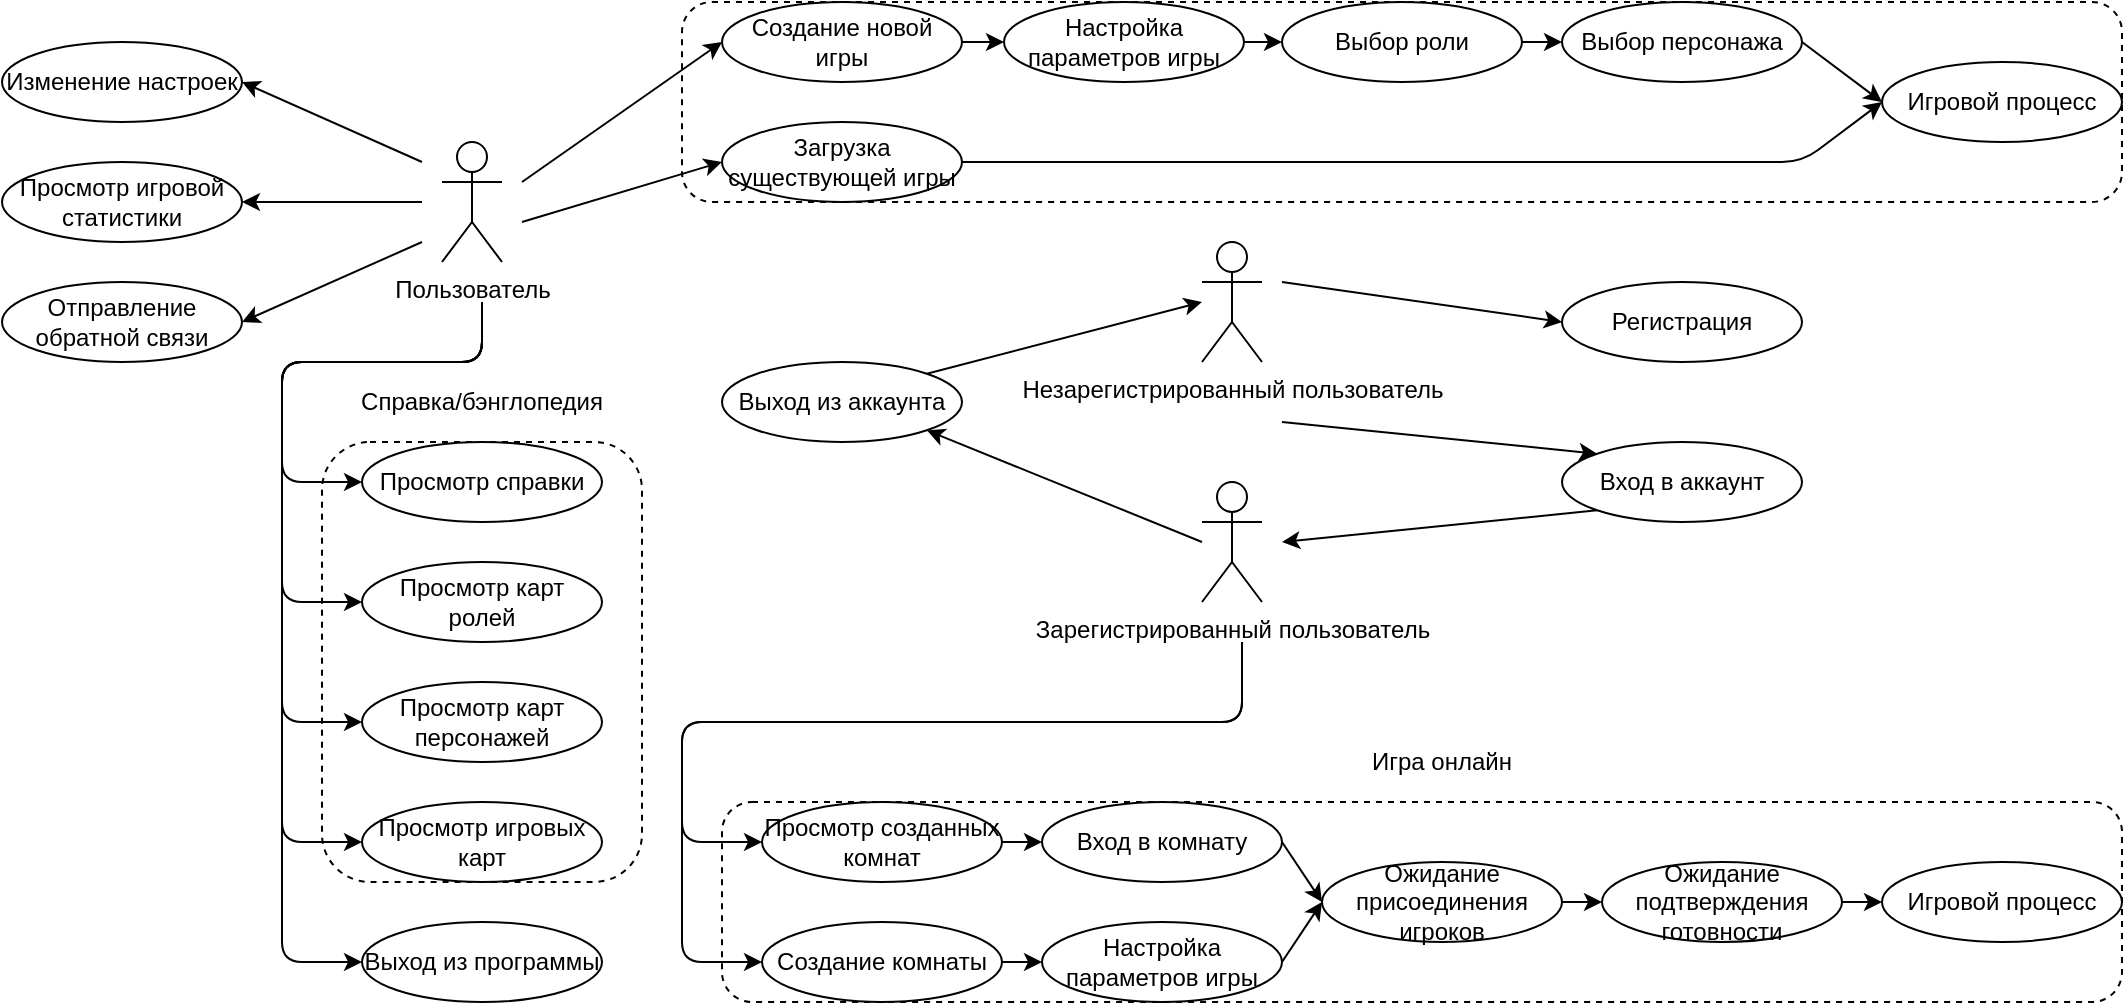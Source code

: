 <mxfile version="14.5.1" type="device"><diagram id="jfErfTB5sjZiJK_EjCtp" name="Страница 1"><mxGraphModel dx="868" dy="1679" grid="1" gridSize="10" guides="1" tooltips="1" connect="1" arrows="1" fold="1" page="1" pageScale="1" pageWidth="827" pageHeight="1169" math="0" shadow="0"><root><mxCell id="0"/><mxCell id="1" parent="0"/><mxCell id="qTFAB6fcyDRg2pmVXIwc-39" value="" style="rounded=1;whiteSpace=wrap;html=1;dashed=1;" parent="1" vertex="1"><mxGeometry x="1140" y="-20" width="720" height="100" as="geometry"/></mxCell><mxCell id="qTFAB6fcyDRg2pmVXIwc-1" value="Зарегистрированный пользователь" style="shape=umlActor;verticalLabelPosition=bottom;verticalAlign=top;html=1;outlineConnect=0;" parent="1" vertex="1"><mxGeometry x="1400" y="220" width="30" height="60" as="geometry"/></mxCell><mxCell id="qTFAB6fcyDRg2pmVXIwc-3" value="Незарегистрированный пользователь" style="shape=umlActor;verticalLabelPosition=bottom;verticalAlign=top;html=1;outlineConnect=0;" parent="1" vertex="1"><mxGeometry x="1400" y="100" width="30" height="60" as="geometry"/></mxCell><mxCell id="qTFAB6fcyDRg2pmVXIwc-4" value="Регистрация" style="ellipse;whiteSpace=wrap;html=1;" parent="1" vertex="1"><mxGeometry x="1580" y="120" width="120" height="40" as="geometry"/></mxCell><mxCell id="qTFAB6fcyDRg2pmVXIwc-6" value="" style="endArrow=classic;html=1;entryX=0;entryY=0.5;entryDx=0;entryDy=0;" parent="1" target="qTFAB6fcyDRg2pmVXIwc-4" edge="1"><mxGeometry width="50" height="50" relative="1" as="geometry"><mxPoint x="1440" y="120" as="sourcePoint"/><mxPoint x="1590" y="430" as="targetPoint"/></mxGeometry></mxCell><mxCell id="qTFAB6fcyDRg2pmVXIwc-7" value="Изменение настроек" style="ellipse;whiteSpace=wrap;html=1;" parent="1" vertex="1"><mxGeometry x="800" width="120" height="40" as="geometry"/></mxCell><mxCell id="qTFAB6fcyDRg2pmVXIwc-8" value="Вход в аккаунт" style="ellipse;whiteSpace=wrap;html=1;" parent="1" vertex="1"><mxGeometry x="1580" y="200" width="120" height="40" as="geometry"/></mxCell><mxCell id="qTFAB6fcyDRg2pmVXIwc-11" value="Выход из аккаунта" style="ellipse;whiteSpace=wrap;html=1;" parent="1" vertex="1"><mxGeometry x="1160" y="160" width="120" height="40" as="geometry"/></mxCell><mxCell id="qTFAB6fcyDRg2pmVXIwc-12" value="Выход из программы" style="ellipse;whiteSpace=wrap;html=1;" parent="1" vertex="1"><mxGeometry x="980" y="440" width="120" height="40" as="geometry"/></mxCell><mxCell id="qTFAB6fcyDRg2pmVXIwc-14" value="" style="rounded=1;whiteSpace=wrap;html=1;dashed=1;" parent="1" vertex="1"><mxGeometry x="1160" y="380" width="700" height="100" as="geometry"/></mxCell><mxCell id="qTFAB6fcyDRg2pmVXIwc-60" style="edgeStyle=orthogonalEdgeStyle;rounded=0;orthogonalLoop=1;jettySize=auto;html=1;exitX=1;exitY=0.5;exitDx=0;exitDy=0;entryX=0;entryY=0.5;entryDx=0;entryDy=0;" parent="1" source="qTFAB6fcyDRg2pmVXIwc-16" target="qTFAB6fcyDRg2pmVXIwc-57" edge="1"><mxGeometry relative="1" as="geometry"/></mxCell><mxCell id="qTFAB6fcyDRg2pmVXIwc-16" value="Просмотр созданных комнат" style="ellipse;whiteSpace=wrap;html=1;" parent="1" vertex="1"><mxGeometry x="1180" y="380" width="120" height="40" as="geometry"/></mxCell><mxCell id="qTFAB6fcyDRg2pmVXIwc-59" style="edgeStyle=orthogonalEdgeStyle;rounded=0;orthogonalLoop=1;jettySize=auto;html=1;exitX=1;exitY=0.5;exitDx=0;exitDy=0;entryX=0;entryY=0.5;entryDx=0;entryDy=0;" parent="1" source="qTFAB6fcyDRg2pmVXIwc-17" target="qTFAB6fcyDRg2pmVXIwc-54" edge="1"><mxGeometry relative="1" as="geometry"/></mxCell><mxCell id="qTFAB6fcyDRg2pmVXIwc-17" value="Создание комнаты" style="ellipse;whiteSpace=wrap;html=1;" parent="1" vertex="1"><mxGeometry x="1180" y="440" width="120" height="40" as="geometry"/></mxCell><mxCell id="qTFAB6fcyDRg2pmVXIwc-18" value="Пользователь" style="shape=umlActor;verticalLabelPosition=bottom;verticalAlign=top;html=1;outlineConnect=0;" parent="1" vertex="1"><mxGeometry x="1020" y="50" width="30" height="60" as="geometry"/></mxCell><mxCell id="qTFAB6fcyDRg2pmVXIwc-20" value="" style="endArrow=classic;html=1;entryX=0;entryY=0;entryDx=0;entryDy=0;" parent="1" target="qTFAB6fcyDRg2pmVXIwc-8" edge="1"><mxGeometry width="50" height="50" relative="1" as="geometry"><mxPoint x="1440" y="190" as="sourcePoint"/><mxPoint x="1500" y="450" as="targetPoint"/></mxGeometry></mxCell><mxCell id="qTFAB6fcyDRg2pmVXIwc-22" value="" style="endArrow=classic;html=1;entryX=1;entryY=1;entryDx=0;entryDy=0;" parent="1" target="qTFAB6fcyDRg2pmVXIwc-11" edge="1"><mxGeometry width="50" height="50" relative="1" as="geometry"><mxPoint x="1400" y="250" as="sourcePoint"/><mxPoint x="1450" y="360" as="targetPoint"/></mxGeometry></mxCell><mxCell id="qTFAB6fcyDRg2pmVXIwc-23" value="" style="endArrow=classic;html=1;exitX=0;exitY=1;exitDx=0;exitDy=0;" parent="1" source="qTFAB6fcyDRg2pmVXIwc-8" edge="1"><mxGeometry width="50" height="50" relative="1" as="geometry"><mxPoint x="1550" y="490" as="sourcePoint"/><mxPoint x="1440" y="250" as="targetPoint"/></mxGeometry></mxCell><mxCell id="qTFAB6fcyDRg2pmVXIwc-24" value="" style="endArrow=classic;html=1;exitX=1;exitY=0;exitDx=0;exitDy=0;" parent="1" source="qTFAB6fcyDRg2pmVXIwc-11" edge="1"><mxGeometry width="50" height="50" relative="1" as="geometry"><mxPoint x="1500" y="440" as="sourcePoint"/><mxPoint x="1400" y="130" as="targetPoint"/></mxGeometry></mxCell><mxCell id="qTFAB6fcyDRg2pmVXIwc-25" value="Игра онлайн" style="text;html=1;strokeColor=none;fillColor=none;align=center;verticalAlign=middle;whiteSpace=wrap;rounded=0;" parent="1" vertex="1"><mxGeometry x="1440" y="350" width="160" height="20" as="geometry"/></mxCell><mxCell id="qTFAB6fcyDRg2pmVXIwc-28" value="" style="rounded=1;whiteSpace=wrap;html=1;dashed=1;" parent="1" vertex="1"><mxGeometry x="960" y="200" width="160" height="220" as="geometry"/></mxCell><mxCell id="qTFAB6fcyDRg2pmVXIwc-10" value="Просмотр карт ролей" style="ellipse;whiteSpace=wrap;html=1;" parent="1" vertex="1"><mxGeometry x="980" y="260" width="120" height="40" as="geometry"/></mxCell><mxCell id="qTFAB6fcyDRg2pmVXIwc-30" value="&lt;span&gt;Просмотр карт персонажей&lt;/span&gt;" style="ellipse;whiteSpace=wrap;html=1;" parent="1" vertex="1"><mxGeometry x="980" y="320" width="120" height="40" as="geometry"/></mxCell><mxCell id="qTFAB6fcyDRg2pmVXIwc-31" value="Просмотр игровых карт" style="ellipse;whiteSpace=wrap;html=1;" parent="1" vertex="1"><mxGeometry x="980" y="380" width="120" height="40" as="geometry"/></mxCell><mxCell id="qTFAB6fcyDRg2pmVXIwc-9" value="Просмотр справки" style="ellipse;whiteSpace=wrap;html=1;" parent="1" vertex="1"><mxGeometry x="980" y="200" width="120" height="40" as="geometry"/></mxCell><mxCell id="qTFAB6fcyDRg2pmVXIwc-32" value="Справка/бэнглопедия" style="text;html=1;strokeColor=none;fillColor=none;align=center;verticalAlign=middle;whiteSpace=wrap;rounded=0;dashed=1;" parent="1" vertex="1"><mxGeometry x="960" y="170" width="160" height="20" as="geometry"/></mxCell><mxCell id="qTFAB6fcyDRg2pmVXIwc-33" value="Загрузка существующей игры" style="ellipse;whiteSpace=wrap;html=1;" parent="1" vertex="1"><mxGeometry x="1160" y="40" width="120" height="40" as="geometry"/></mxCell><mxCell id="qTFAB6fcyDRg2pmVXIwc-42" style="edgeStyle=orthogonalEdgeStyle;rounded=0;orthogonalLoop=1;jettySize=auto;html=1;exitX=1;exitY=0.5;exitDx=0;exitDy=0;entryX=0;entryY=0.5;entryDx=0;entryDy=0;" parent="1" source="qTFAB6fcyDRg2pmVXIwc-34" target="qTFAB6fcyDRg2pmVXIwc-35" edge="1"><mxGeometry relative="1" as="geometry"/></mxCell><mxCell id="qTFAB6fcyDRg2pmVXIwc-34" value="Создание новой игры" style="ellipse;whiteSpace=wrap;html=1;" parent="1" vertex="1"><mxGeometry x="1160" y="-20" width="120" height="40" as="geometry"/></mxCell><mxCell id="qTFAB6fcyDRg2pmVXIwc-43" style="edgeStyle=orthogonalEdgeStyle;rounded=0;orthogonalLoop=1;jettySize=auto;html=1;exitX=1;exitY=0.5;exitDx=0;exitDy=0;entryX=0;entryY=0.5;entryDx=0;entryDy=0;" parent="1" source="qTFAB6fcyDRg2pmVXIwc-35" target="qTFAB6fcyDRg2pmVXIwc-36" edge="1"><mxGeometry relative="1" as="geometry"/></mxCell><mxCell id="qTFAB6fcyDRg2pmVXIwc-35" value="Настройка параметров игры" style="ellipse;whiteSpace=wrap;html=1;" parent="1" vertex="1"><mxGeometry x="1301" y="-20" width="120" height="40" as="geometry"/></mxCell><mxCell id="qTFAB6fcyDRg2pmVXIwc-44" style="edgeStyle=orthogonalEdgeStyle;rounded=0;orthogonalLoop=1;jettySize=auto;html=1;exitX=1;exitY=0.5;exitDx=0;exitDy=0;entryX=0;entryY=0.5;entryDx=0;entryDy=0;" parent="1" source="qTFAB6fcyDRg2pmVXIwc-36" target="qTFAB6fcyDRg2pmVXIwc-37" edge="1"><mxGeometry relative="1" as="geometry"/></mxCell><mxCell id="qTFAB6fcyDRg2pmVXIwc-36" value="Выбор роли" style="ellipse;whiteSpace=wrap;html=1;" parent="1" vertex="1"><mxGeometry x="1440" y="-20" width="120" height="40" as="geometry"/></mxCell><mxCell id="qTFAB6fcyDRg2pmVXIwc-37" value="Выбор персонажа" style="ellipse;whiteSpace=wrap;html=1;" parent="1" vertex="1"><mxGeometry x="1580" y="-20" width="120" height="40" as="geometry"/></mxCell><mxCell id="qTFAB6fcyDRg2pmVXIwc-38" value="Игровой процесс" style="ellipse;whiteSpace=wrap;html=1;" parent="1" vertex="1"><mxGeometry x="1740" y="10" width="120" height="40" as="geometry"/></mxCell><mxCell id="qTFAB6fcyDRg2pmVXIwc-40" value="" style="endArrow=classic;html=1;entryX=0;entryY=0.5;entryDx=0;entryDy=0;" parent="1" target="qTFAB6fcyDRg2pmVXIwc-34" edge="1"><mxGeometry width="50" height="50" relative="1" as="geometry"><mxPoint x="1060" y="70" as="sourcePoint"/><mxPoint x="1310" y="180" as="targetPoint"/></mxGeometry></mxCell><mxCell id="qTFAB6fcyDRg2pmVXIwc-41" value="" style="endArrow=classic;html=1;entryX=0;entryY=0.5;entryDx=0;entryDy=0;" parent="1" target="qTFAB6fcyDRg2pmVXIwc-33" edge="1"><mxGeometry width="50" height="50" relative="1" as="geometry"><mxPoint x="1060" y="90" as="sourcePoint"/><mxPoint x="930" y="220" as="targetPoint"/></mxGeometry></mxCell><mxCell id="qTFAB6fcyDRg2pmVXIwc-45" value="" style="endArrow=classic;html=1;entryX=0;entryY=0.5;entryDx=0;entryDy=0;exitX=1;exitY=0.5;exitDx=0;exitDy=0;" parent="1" source="qTFAB6fcyDRg2pmVXIwc-33" target="qTFAB6fcyDRg2pmVXIwc-38" edge="1"><mxGeometry width="50" height="50" relative="1" as="geometry"><mxPoint x="1670" y="230" as="sourcePoint"/><mxPoint x="1720" y="180" as="targetPoint"/><Array as="points"><mxPoint x="1700" y="60"/></Array></mxGeometry></mxCell><mxCell id="qTFAB6fcyDRg2pmVXIwc-47" value="" style="endArrow=classic;html=1;entryX=0;entryY=0.5;entryDx=0;entryDy=0;exitX=1;exitY=0.5;exitDx=0;exitDy=0;" parent="1" source="qTFAB6fcyDRg2pmVXIwc-37" target="qTFAB6fcyDRg2pmVXIwc-38" edge="1"><mxGeometry width="50" height="50" relative="1" as="geometry"><mxPoint x="1580" y="220" as="sourcePoint"/><mxPoint x="1630" y="170" as="targetPoint"/></mxGeometry></mxCell><mxCell id="qTFAB6fcyDRg2pmVXIwc-54" value="Настройка параметров игры" style="ellipse;whiteSpace=wrap;html=1;" parent="1" vertex="1"><mxGeometry x="1320" y="440" width="120" height="40" as="geometry"/></mxCell><mxCell id="qTFAB6fcyDRg2pmVXIwc-63" style="edgeStyle=orthogonalEdgeStyle;rounded=0;orthogonalLoop=1;jettySize=auto;html=1;exitX=1;exitY=0.5;exitDx=0;exitDy=0;entryX=0;entryY=0.5;entryDx=0;entryDy=0;" parent="1" source="qTFAB6fcyDRg2pmVXIwc-55" target="qTFAB6fcyDRg2pmVXIwc-56" edge="1"><mxGeometry relative="1" as="geometry"/></mxCell><mxCell id="qTFAB6fcyDRg2pmVXIwc-55" value="Ожидание присоединения игроков" style="ellipse;whiteSpace=wrap;html=1;" parent="1" vertex="1"><mxGeometry x="1460" y="410" width="120" height="40" as="geometry"/></mxCell><mxCell id="qTFAB6fcyDRg2pmVXIwc-64" style="edgeStyle=orthogonalEdgeStyle;rounded=0;orthogonalLoop=1;jettySize=auto;html=1;exitX=1;exitY=0.5;exitDx=0;exitDy=0;entryX=0;entryY=0.5;entryDx=0;entryDy=0;" parent="1" source="qTFAB6fcyDRg2pmVXIwc-56" target="qTFAB6fcyDRg2pmVXIwc-58" edge="1"><mxGeometry relative="1" as="geometry"/></mxCell><mxCell id="qTFAB6fcyDRg2pmVXIwc-56" value="Ожидание подтверждения готовности" style="ellipse;whiteSpace=wrap;html=1;" parent="1" vertex="1"><mxGeometry x="1600" y="410" width="120" height="40" as="geometry"/></mxCell><mxCell id="qTFAB6fcyDRg2pmVXIwc-57" value="Вход в комнату" style="ellipse;whiteSpace=wrap;html=1;" parent="1" vertex="1"><mxGeometry x="1320" y="380" width="120" height="40" as="geometry"/></mxCell><mxCell id="qTFAB6fcyDRg2pmVXIwc-58" value="Игровой процесс" style="ellipse;whiteSpace=wrap;html=1;" parent="1" vertex="1"><mxGeometry x="1740" y="410" width="120" height="40" as="geometry"/></mxCell><mxCell id="qTFAB6fcyDRg2pmVXIwc-61" value="" style="endArrow=classic;html=1;entryX=0;entryY=0.5;entryDx=0;entryDy=0;exitX=1;exitY=0.5;exitDx=0;exitDy=0;" parent="1" source="qTFAB6fcyDRg2pmVXIwc-57" target="qTFAB6fcyDRg2pmVXIwc-55" edge="1"><mxGeometry width="50" height="50" relative="1" as="geometry"><mxPoint x="1350" y="580" as="sourcePoint"/><mxPoint x="1400" y="530" as="targetPoint"/></mxGeometry></mxCell><mxCell id="qTFAB6fcyDRg2pmVXIwc-62" value="" style="endArrow=classic;html=1;entryX=0;entryY=0.5;entryDx=0;entryDy=0;exitX=1;exitY=0.5;exitDx=0;exitDy=0;" parent="1" source="qTFAB6fcyDRg2pmVXIwc-54" target="qTFAB6fcyDRg2pmVXIwc-55" edge="1"><mxGeometry width="50" height="50" relative="1" as="geometry"><mxPoint x="1280" y="610" as="sourcePoint"/><mxPoint x="1330" y="560" as="targetPoint"/></mxGeometry></mxCell><mxCell id="LMpdyZ0UW6GQ8vGtasqd-2" value="Просмотр игровой статистики" style="ellipse;whiteSpace=wrap;html=1;" vertex="1" parent="1"><mxGeometry x="800" y="60" width="120" height="40" as="geometry"/></mxCell><mxCell id="LMpdyZ0UW6GQ8vGtasqd-3" value="Отправление обратной связи" style="ellipse;whiteSpace=wrap;html=1;" vertex="1" parent="1"><mxGeometry x="800" y="120" width="120" height="40" as="geometry"/></mxCell><mxCell id="LMpdyZ0UW6GQ8vGtasqd-4" value="" style="endArrow=classic;html=1;entryX=1;entryY=0.5;entryDx=0;entryDy=0;" edge="1" parent="1" target="qTFAB6fcyDRg2pmVXIwc-7"><mxGeometry width="50" height="50" relative="1" as="geometry"><mxPoint x="1010" y="60" as="sourcePoint"/><mxPoint x="890" y="220" as="targetPoint"/></mxGeometry></mxCell><mxCell id="LMpdyZ0UW6GQ8vGtasqd-5" value="" style="endArrow=classic;html=1;entryX=1;entryY=0.5;entryDx=0;entryDy=0;" edge="1" parent="1" target="LMpdyZ0UW6GQ8vGtasqd-2"><mxGeometry width="50" height="50" relative="1" as="geometry"><mxPoint x="1010" y="80" as="sourcePoint"/><mxPoint x="890" y="320" as="targetPoint"/></mxGeometry></mxCell><mxCell id="LMpdyZ0UW6GQ8vGtasqd-6" value="" style="endArrow=classic;html=1;entryX=1;entryY=0.5;entryDx=0;entryDy=0;" edge="1" parent="1" target="LMpdyZ0UW6GQ8vGtasqd-3"><mxGeometry width="50" height="50" relative="1" as="geometry"><mxPoint x="1010" y="100" as="sourcePoint"/><mxPoint x="930" y="210" as="targetPoint"/></mxGeometry></mxCell><mxCell id="LMpdyZ0UW6GQ8vGtasqd-7" value="" style="endArrow=classic;html=1;entryX=0;entryY=0.5;entryDx=0;entryDy=0;" edge="1" parent="1" target="qTFAB6fcyDRg2pmVXIwc-9"><mxGeometry width="50" height="50" relative="1" as="geometry"><mxPoint x="1040" y="130" as="sourcePoint"/><mxPoint x="910" y="270" as="targetPoint"/><Array as="points"><mxPoint x="1040" y="160"/><mxPoint x="940" y="160"/><mxPoint x="940" y="220"/></Array></mxGeometry></mxCell><mxCell id="LMpdyZ0UW6GQ8vGtasqd-8" value="" style="endArrow=classic;html=1;entryX=0;entryY=0.5;entryDx=0;entryDy=0;" edge="1" parent="1" target="qTFAB6fcyDRg2pmVXIwc-10"><mxGeometry width="50" height="50" relative="1" as="geometry"><mxPoint x="1040" y="130" as="sourcePoint"/><mxPoint x="920" y="310" as="targetPoint"/><Array as="points"><mxPoint x="1040" y="160"/><mxPoint x="940" y="160"/><mxPoint x="940" y="280"/></Array></mxGeometry></mxCell><mxCell id="LMpdyZ0UW6GQ8vGtasqd-9" value="" style="endArrow=classic;html=1;entryX=0;entryY=0.5;entryDx=0;entryDy=0;" edge="1" parent="1" target="qTFAB6fcyDRg2pmVXIwc-30"><mxGeometry width="50" height="50" relative="1" as="geometry"><mxPoint x="1040" y="130" as="sourcePoint"/><mxPoint x="900" y="320" as="targetPoint"/><Array as="points"><mxPoint x="1040" y="160"/><mxPoint x="940" y="160"/><mxPoint x="940" y="340"/></Array></mxGeometry></mxCell><mxCell id="LMpdyZ0UW6GQ8vGtasqd-10" value="" style="endArrow=classic;html=1;entryX=0;entryY=0.5;entryDx=0;entryDy=0;" edge="1" parent="1" target="qTFAB6fcyDRg2pmVXIwc-31"><mxGeometry width="50" height="50" relative="1" as="geometry"><mxPoint x="1040" y="130" as="sourcePoint"/><mxPoint x="910" y="350" as="targetPoint"/><Array as="points"><mxPoint x="1040" y="160"/><mxPoint x="940" y="160"/><mxPoint x="940" y="400"/></Array></mxGeometry></mxCell><mxCell id="LMpdyZ0UW6GQ8vGtasqd-11" value="" style="endArrow=classic;html=1;entryX=0;entryY=0.5;entryDx=0;entryDy=0;" edge="1" parent="1" target="qTFAB6fcyDRg2pmVXIwc-12"><mxGeometry width="50" height="50" relative="1" as="geometry"><mxPoint x="1040" y="130" as="sourcePoint"/><mxPoint x="870" y="390" as="targetPoint"/><Array as="points"><mxPoint x="1040" y="160"/><mxPoint x="940" y="160"/><mxPoint x="940" y="460"/></Array></mxGeometry></mxCell><mxCell id="LMpdyZ0UW6GQ8vGtasqd-12" value="" style="endArrow=classic;html=1;entryX=0;entryY=0.5;entryDx=0;entryDy=0;" edge="1" parent="1" target="qTFAB6fcyDRg2pmVXIwc-16"><mxGeometry width="50" height="50" relative="1" as="geometry"><mxPoint x="1420" y="300" as="sourcePoint"/><mxPoint x="1220" y="280" as="targetPoint"/><Array as="points"><mxPoint x="1420" y="340"/><mxPoint x="1140" y="340"/><mxPoint x="1140" y="400"/></Array></mxGeometry></mxCell><mxCell id="LMpdyZ0UW6GQ8vGtasqd-13" value="" style="endArrow=classic;html=1;entryX=0;entryY=0.5;entryDx=0;entryDy=0;" edge="1" parent="1" target="qTFAB6fcyDRg2pmVXIwc-17"><mxGeometry width="50" height="50" relative="1" as="geometry"><mxPoint x="1420" y="300" as="sourcePoint"/><mxPoint x="1220" y="260" as="targetPoint"/><Array as="points"><mxPoint x="1420" y="340"/><mxPoint x="1140" y="340"/><mxPoint x="1140" y="460"/></Array></mxGeometry></mxCell></root></mxGraphModel></diagram></mxfile>